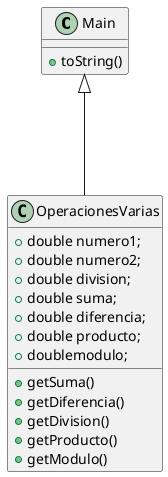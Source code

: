 @startuml
class  Main {

    + toString()
}
class OperacionesVarias{
    + double numero1;
    + double numero2;
    + double division;
    + double suma;
    + double diferencia;
    + double producto;
    + doublemodulo;



    + getSuma()
    + getDiferencia()
    + getDivision()
    + getProducto()
    + getModulo()



    }

    Main <|---OperacionesVarias

@enduml